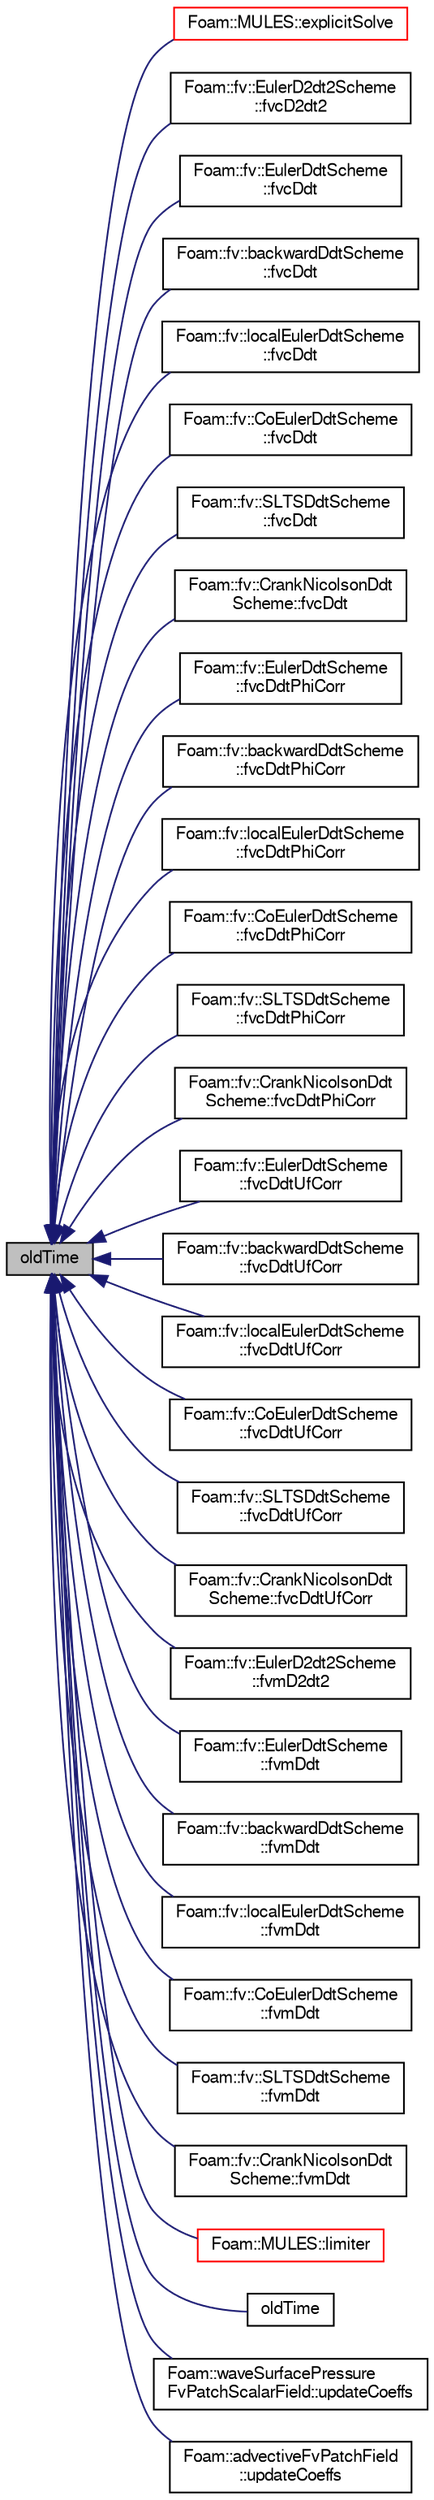 digraph "oldTime"
{
  bgcolor="transparent";
  edge [fontname="FreeSans",fontsize="10",labelfontname="FreeSans",labelfontsize="10"];
  node [fontname="FreeSans",fontsize="10",shape=record];
  rankdir="LR";
  Node1 [label="oldTime",height=0.2,width=0.4,color="black", fillcolor="grey75", style="filled" fontcolor="black"];
  Node1 -> Node2 [dir="back",color="midnightblue",fontsize="10",style="solid",fontname="FreeSans"];
  Node2 [label="Foam::MULES::explicitSolve",height=0.2,width=0.4,color="red",URL="$a10293.html#a62d251545cddb4d8e55512c4a86dcabf"];
  Node1 -> Node3 [dir="back",color="midnightblue",fontsize="10",style="solid",fontname="FreeSans"];
  Node3 [label="Foam::fv::EulerD2dt2Scheme\l::fvcD2dt2",height=0.2,width=0.4,color="black",URL="$a00659.html#aaece7c74ba7952eb4972b7e707813b6b"];
  Node1 -> Node4 [dir="back",color="midnightblue",fontsize="10",style="solid",fontname="FreeSans"];
  Node4 [label="Foam::fv::EulerDdtScheme\l::fvcDdt",height=0.2,width=0.4,color="black",URL="$a00660.html#a2e564067d965a548d3cacd230cb3573b"];
  Node1 -> Node5 [dir="back",color="midnightblue",fontsize="10",style="solid",fontname="FreeSans"];
  Node5 [label="Foam::fv::backwardDdtScheme\l::fvcDdt",height=0.2,width=0.4,color="black",URL="$a00087.html#a2e564067d965a548d3cacd230cb3573b"];
  Node1 -> Node6 [dir="back",color="midnightblue",fontsize="10",style="solid",fontname="FreeSans"];
  Node6 [label="Foam::fv::localEulerDdtScheme\l::fvcDdt",height=0.2,width=0.4,color="black",URL="$a01335.html#a2e564067d965a548d3cacd230cb3573b"];
  Node1 -> Node7 [dir="back",color="midnightblue",fontsize="10",style="solid",fontname="FreeSans"];
  Node7 [label="Foam::fv::CoEulerDdtScheme\l::fvcDdt",height=0.2,width=0.4,color="black",URL="$a00299.html#a2e564067d965a548d3cacd230cb3573b"];
  Node1 -> Node8 [dir="back",color="midnightblue",fontsize="10",style="solid",fontname="FreeSans"];
  Node8 [label="Foam::fv::SLTSDdtScheme\l::fvcDdt",height=0.2,width=0.4,color="black",URL="$a02278.html#a2e564067d965a548d3cacd230cb3573b"];
  Node1 -> Node9 [dir="back",color="midnightblue",fontsize="10",style="solid",fontname="FreeSans"];
  Node9 [label="Foam::fv::CrankNicolsonDdt\lScheme::fvcDdt",height=0.2,width=0.4,color="black",URL="$a00413.html#a2e564067d965a548d3cacd230cb3573b"];
  Node1 -> Node10 [dir="back",color="midnightblue",fontsize="10",style="solid",fontname="FreeSans"];
  Node10 [label="Foam::fv::EulerDdtScheme\l::fvcDdtPhiCorr",height=0.2,width=0.4,color="black",URL="$a00660.html#aea5ea010bd642e637a7f3909174cca8c"];
  Node1 -> Node11 [dir="back",color="midnightblue",fontsize="10",style="solid",fontname="FreeSans"];
  Node11 [label="Foam::fv::backwardDdtScheme\l::fvcDdtPhiCorr",height=0.2,width=0.4,color="black",URL="$a00087.html#a2cd3566b8394e9b51815aef5b764cd33"];
  Node1 -> Node12 [dir="back",color="midnightblue",fontsize="10",style="solid",fontname="FreeSans"];
  Node12 [label="Foam::fv::localEulerDdtScheme\l::fvcDdtPhiCorr",height=0.2,width=0.4,color="black",URL="$a01335.html#aa748aa5731e72b3ab6b596a1a3b0cb2d"];
  Node1 -> Node13 [dir="back",color="midnightblue",fontsize="10",style="solid",fontname="FreeSans"];
  Node13 [label="Foam::fv::CoEulerDdtScheme\l::fvcDdtPhiCorr",height=0.2,width=0.4,color="black",URL="$a00299.html#a33f5cdb166b94225746ffebc3da4f759"];
  Node1 -> Node14 [dir="back",color="midnightblue",fontsize="10",style="solid",fontname="FreeSans"];
  Node14 [label="Foam::fv::SLTSDdtScheme\l::fvcDdtPhiCorr",height=0.2,width=0.4,color="black",URL="$a02278.html#a70599a08bad41eec8ff9c5b8b15bdfb4"];
  Node1 -> Node15 [dir="back",color="midnightblue",fontsize="10",style="solid",fontname="FreeSans"];
  Node15 [label="Foam::fv::CrankNicolsonDdt\lScheme::fvcDdtPhiCorr",height=0.2,width=0.4,color="black",URL="$a00413.html#a97d8b415a9dfae12e1a430b08297c478"];
  Node1 -> Node16 [dir="back",color="midnightblue",fontsize="10",style="solid",fontname="FreeSans"];
  Node16 [label="Foam::fv::EulerDdtScheme\l::fvcDdtUfCorr",height=0.2,width=0.4,color="black",URL="$a00660.html#aecbc9f6b271c53137bafd88d71cca898"];
  Node1 -> Node17 [dir="back",color="midnightblue",fontsize="10",style="solid",fontname="FreeSans"];
  Node17 [label="Foam::fv::backwardDdtScheme\l::fvcDdtUfCorr",height=0.2,width=0.4,color="black",URL="$a00087.html#a116ff4bf9de040e220fd93a58feb4e75"];
  Node1 -> Node18 [dir="back",color="midnightblue",fontsize="10",style="solid",fontname="FreeSans"];
  Node18 [label="Foam::fv::localEulerDdtScheme\l::fvcDdtUfCorr",height=0.2,width=0.4,color="black",URL="$a01335.html#a7d1c87d08f139bbdfab3842a6cf6cc2f"];
  Node1 -> Node19 [dir="back",color="midnightblue",fontsize="10",style="solid",fontname="FreeSans"];
  Node19 [label="Foam::fv::CoEulerDdtScheme\l::fvcDdtUfCorr",height=0.2,width=0.4,color="black",URL="$a00299.html#a08cbec5ced869c7c2325e049742bec85"];
  Node1 -> Node20 [dir="back",color="midnightblue",fontsize="10",style="solid",fontname="FreeSans"];
  Node20 [label="Foam::fv::SLTSDdtScheme\l::fvcDdtUfCorr",height=0.2,width=0.4,color="black",URL="$a02278.html#ad31782971afded9cb24b31ea3d172752"];
  Node1 -> Node21 [dir="back",color="midnightblue",fontsize="10",style="solid",fontname="FreeSans"];
  Node21 [label="Foam::fv::CrankNicolsonDdt\lScheme::fvcDdtUfCorr",height=0.2,width=0.4,color="black",URL="$a00413.html#a6552d37151b37eae5f82370b5ddbac91"];
  Node1 -> Node22 [dir="back",color="midnightblue",fontsize="10",style="solid",fontname="FreeSans"];
  Node22 [label="Foam::fv::EulerD2dt2Scheme\l::fvmD2dt2",height=0.2,width=0.4,color="black",URL="$a00659.html#a801546851c0a308a4d3126133473d782"];
  Node1 -> Node23 [dir="back",color="midnightblue",fontsize="10",style="solid",fontname="FreeSans"];
  Node23 [label="Foam::fv::EulerDdtScheme\l::fvmDdt",height=0.2,width=0.4,color="black",URL="$a00660.html#a8602a98a4ac41054bb3dcf8adc93b94b"];
  Node1 -> Node24 [dir="back",color="midnightblue",fontsize="10",style="solid",fontname="FreeSans"];
  Node24 [label="Foam::fv::backwardDdtScheme\l::fvmDdt",height=0.2,width=0.4,color="black",URL="$a00087.html#a8602a98a4ac41054bb3dcf8adc93b94b"];
  Node1 -> Node25 [dir="back",color="midnightblue",fontsize="10",style="solid",fontname="FreeSans"];
  Node25 [label="Foam::fv::localEulerDdtScheme\l::fvmDdt",height=0.2,width=0.4,color="black",URL="$a01335.html#a8602a98a4ac41054bb3dcf8adc93b94b"];
  Node1 -> Node26 [dir="back",color="midnightblue",fontsize="10",style="solid",fontname="FreeSans"];
  Node26 [label="Foam::fv::CoEulerDdtScheme\l::fvmDdt",height=0.2,width=0.4,color="black",URL="$a00299.html#a8602a98a4ac41054bb3dcf8adc93b94b"];
  Node1 -> Node27 [dir="back",color="midnightblue",fontsize="10",style="solid",fontname="FreeSans"];
  Node27 [label="Foam::fv::SLTSDdtScheme\l::fvmDdt",height=0.2,width=0.4,color="black",URL="$a02278.html#a8602a98a4ac41054bb3dcf8adc93b94b"];
  Node1 -> Node28 [dir="back",color="midnightblue",fontsize="10",style="solid",fontname="FreeSans"];
  Node28 [label="Foam::fv::CrankNicolsonDdt\lScheme::fvmDdt",height=0.2,width=0.4,color="black",URL="$a00413.html#a8602a98a4ac41054bb3dcf8adc93b94b"];
  Node1 -> Node29 [dir="back",color="midnightblue",fontsize="10",style="solid",fontname="FreeSans"];
  Node29 [label="Foam::MULES::limiter",height=0.2,width=0.4,color="red",URL="$a10293.html#ae90eb6b771613f9ffe9bbe814bc2d479"];
  Node1 -> Node30 [dir="back",color="midnightblue",fontsize="10",style="solid",fontname="FreeSans"];
  Node30 [label="oldTime",height=0.2,width=0.4,color="black",URL="$a00896.html#a7a7054c0e04870331c09ca405ce907a6",tooltip="Return non-const old time field. "];
  Node1 -> Node31 [dir="back",color="midnightblue",fontsize="10",style="solid",fontname="FreeSans"];
  Node31 [label="Foam::waveSurfacePressure\lFvPatchScalarField::updateCoeffs",height=0.2,width=0.4,color="black",URL="$a02778.html#a7e24eafac629d3733181cd942d4c902f",tooltip="Update the coefficients associated with the patch field. "];
  Node1 -> Node32 [dir="back",color="midnightblue",fontsize="10",style="solid",fontname="FreeSans"];
  Node32 [label="Foam::advectiveFvPatchField\l::updateCoeffs",height=0.2,width=0.4,color="black",URL="$a00034.html#a7e24eafac629d3733181cd942d4c902f",tooltip="Update the coefficients associated with the patch field. "];
}
